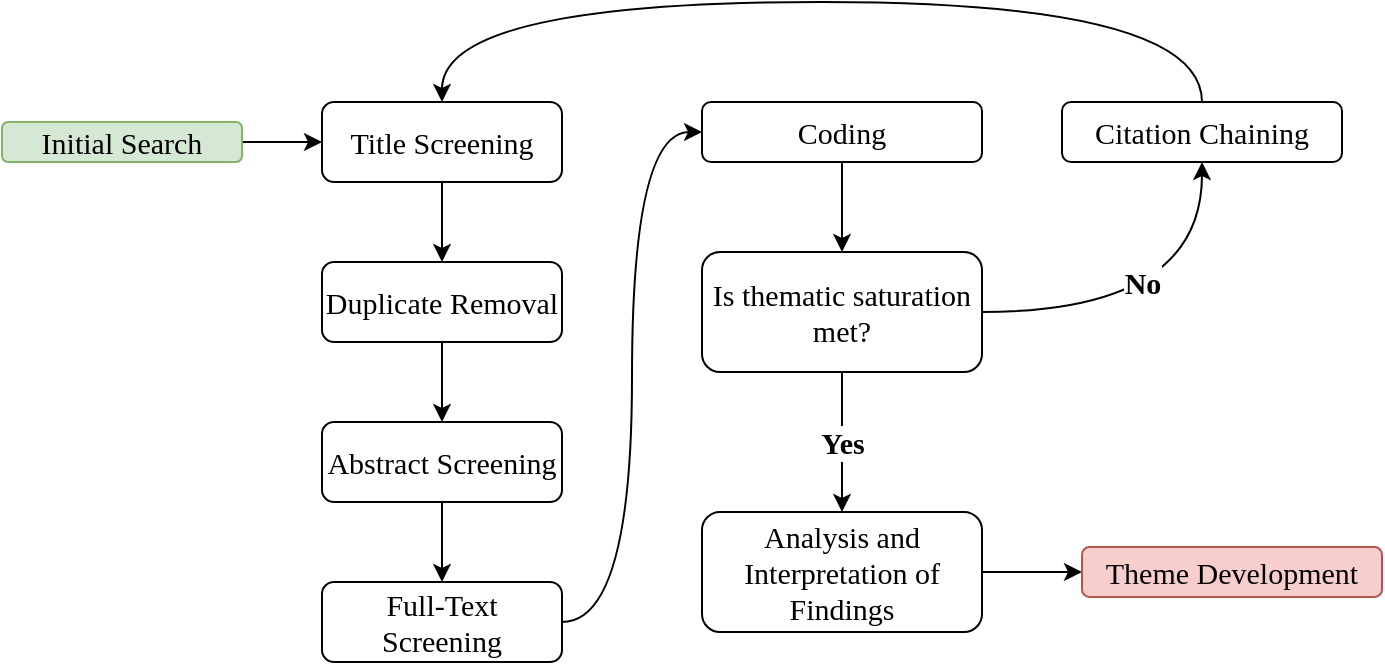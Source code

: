 <mxfile version="27.0.5">
  <diagram name="Page-1" id="muHeA2wIN7Br0-n2upKL">
    <mxGraphModel dx="1352" dy="1868" grid="1" gridSize="10" guides="1" tooltips="1" connect="1" arrows="1" fold="1" page="1" pageScale="1" pageWidth="850" pageHeight="1100" math="0" shadow="0">
      <root>
        <mxCell id="0" />
        <mxCell id="1" parent="0" />
        <mxCell id="XhsEv_M7SDo-VLpMQ4_O-34" value="" style="edgeStyle=orthogonalEdgeStyle;rounded=0;orthogonalLoop=1;jettySize=auto;html=1;fontSize=15;fontFamily=Tahoma;" edge="1" parent="1" source="XhsEv_M7SDo-VLpMQ4_O-35" target="XhsEv_M7SDo-VLpMQ4_O-37">
          <mxGeometry relative="1" as="geometry" />
        </mxCell>
        <mxCell id="XhsEv_M7SDo-VLpMQ4_O-35" value="Title Screening" style="rounded=1;whiteSpace=wrap;html=1;fontSize=15;fontFamily=Tahoma;" vertex="1" parent="1">
          <mxGeometry x="240" y="-990" width="120" height="40" as="geometry" />
        </mxCell>
        <mxCell id="XhsEv_M7SDo-VLpMQ4_O-36" value="" style="edgeStyle=orthogonalEdgeStyle;rounded=0;orthogonalLoop=1;jettySize=auto;html=1;fontSize=15;fontFamily=Tahoma;" edge="1" parent="1" source="XhsEv_M7SDo-VLpMQ4_O-37" target="XhsEv_M7SDo-VLpMQ4_O-39">
          <mxGeometry relative="1" as="geometry" />
        </mxCell>
        <mxCell id="XhsEv_M7SDo-VLpMQ4_O-37" value="Duplicate Removal" style="rounded=1;whiteSpace=wrap;html=1;fontSize=15;fontFamily=Tahoma;" vertex="1" parent="1">
          <mxGeometry x="240" y="-910" width="120" height="40" as="geometry" />
        </mxCell>
        <mxCell id="XhsEv_M7SDo-VLpMQ4_O-38" value="" style="edgeStyle=orthogonalEdgeStyle;rounded=0;orthogonalLoop=1;jettySize=auto;html=1;fontSize=15;fontFamily=Tahoma;" edge="1" parent="1" source="XhsEv_M7SDo-VLpMQ4_O-39" target="XhsEv_M7SDo-VLpMQ4_O-41">
          <mxGeometry relative="1" as="geometry" />
        </mxCell>
        <mxCell id="XhsEv_M7SDo-VLpMQ4_O-39" value="Abstract Screening" style="rounded=1;whiteSpace=wrap;html=1;fontSize=15;fontFamily=Tahoma;" vertex="1" parent="1">
          <mxGeometry x="240" y="-830" width="120" height="40" as="geometry" />
        </mxCell>
        <mxCell id="XhsEv_M7SDo-VLpMQ4_O-40" style="edgeStyle=orthogonalEdgeStyle;rounded=0;orthogonalLoop=1;jettySize=auto;html=1;entryX=0;entryY=0.5;entryDx=0;entryDy=0;curved=1;fontFamily=Tahoma;" edge="1" parent="1" source="XhsEv_M7SDo-VLpMQ4_O-41" target="XhsEv_M7SDo-VLpMQ4_O-43">
          <mxGeometry relative="1" as="geometry" />
        </mxCell>
        <mxCell id="XhsEv_M7SDo-VLpMQ4_O-41" value="Full-Text Screening" style="rounded=1;whiteSpace=wrap;html=1;fontSize=15;fontFamily=Tahoma;" vertex="1" parent="1">
          <mxGeometry x="240" y="-750" width="120" height="40" as="geometry" />
        </mxCell>
        <mxCell id="XhsEv_M7SDo-VLpMQ4_O-42" value="" style="edgeStyle=orthogonalEdgeStyle;rounded=0;orthogonalLoop=1;jettySize=auto;html=1;fontSize=15;fontFamily=Tahoma;" edge="1" parent="1" source="XhsEv_M7SDo-VLpMQ4_O-43" target="XhsEv_M7SDo-VLpMQ4_O-50">
          <mxGeometry relative="1" as="geometry" />
        </mxCell>
        <mxCell id="XhsEv_M7SDo-VLpMQ4_O-43" value="Coding" style="rounded=1;whiteSpace=wrap;html=1;fontSize=15;fontFamily=Tahoma;" vertex="1" parent="1">
          <mxGeometry x="430" y="-990" width="140" height="30" as="geometry" />
        </mxCell>
        <mxCell id="XhsEv_M7SDo-VLpMQ4_O-44" style="edgeStyle=orthogonalEdgeStyle;rounded=0;orthogonalLoop=1;jettySize=auto;html=1;entryX=0.5;entryY=0;entryDx=0;entryDy=0;curved=1;fontSize=15;exitX=0.5;exitY=0;exitDx=0;exitDy=0;fontFamily=Tahoma;" edge="1" parent="1" source="XhsEv_M7SDo-VLpMQ4_O-45" target="XhsEv_M7SDo-VLpMQ4_O-35">
          <mxGeometry relative="1" as="geometry">
            <Array as="points">
              <mxPoint x="680" y="-1040" />
              <mxPoint x="300" y="-1040" />
            </Array>
          </mxGeometry>
        </mxCell>
        <mxCell id="XhsEv_M7SDo-VLpMQ4_O-45" value="Citation Chaining" style="rounded=1;whiteSpace=wrap;html=1;fontSize=15;fontFamily=Tahoma;" vertex="1" parent="1">
          <mxGeometry x="610" y="-990" width="140" height="30" as="geometry" />
        </mxCell>
        <mxCell id="XhsEv_M7SDo-VLpMQ4_O-46" value="" style="edgeStyle=orthogonalEdgeStyle;rounded=0;orthogonalLoop=1;jettySize=auto;html=1;fontSize=15;fontFamily=Tahoma;" edge="1" parent="1" source="XhsEv_M7SDo-VLpMQ4_O-47" target="XhsEv_M7SDo-VLpMQ4_O-35">
          <mxGeometry relative="1" as="geometry" />
        </mxCell>
        <mxCell id="XhsEv_M7SDo-VLpMQ4_O-47" value="Initial Search" style="rounded=1;whiteSpace=wrap;html=1;fillColor=#d5e8d4;strokeColor=#82b366;fontSize=15;fontFamily=Tahoma;" vertex="1" parent="1">
          <mxGeometry x="80" y="-980" width="120" height="20" as="geometry" />
        </mxCell>
        <mxCell id="XhsEv_M7SDo-VLpMQ4_O-48" value="Yes" style="edgeStyle=orthogonalEdgeStyle;rounded=0;orthogonalLoop=1;jettySize=auto;html=1;fontSize=15;fontFamily=Tahoma;fontStyle=1" edge="1" parent="1" source="XhsEv_M7SDo-VLpMQ4_O-50" target="XhsEv_M7SDo-VLpMQ4_O-52">
          <mxGeometry relative="1" as="geometry" />
        </mxCell>
        <mxCell id="XhsEv_M7SDo-VLpMQ4_O-49" value="No" style="edgeStyle=orthogonalEdgeStyle;rounded=0;orthogonalLoop=1;jettySize=auto;html=1;entryX=0.5;entryY=1;entryDx=0;entryDy=0;curved=1;fontSize=15;fontFamily=Tahoma;fontStyle=1" edge="1" parent="1" source="XhsEv_M7SDo-VLpMQ4_O-50" target="XhsEv_M7SDo-VLpMQ4_O-45">
          <mxGeometry x="-0.135" y="15" relative="1" as="geometry">
            <mxPoint as="offset" />
          </mxGeometry>
        </mxCell>
        <mxCell id="XhsEv_M7SDo-VLpMQ4_O-50" value="Is thematic saturation met?" style="rounded=1;whiteSpace=wrap;html=1;fontSize=15;fontFamily=Tahoma;" vertex="1" parent="1">
          <mxGeometry x="430" y="-915" width="140" height="60" as="geometry" />
        </mxCell>
        <mxCell id="XhsEv_M7SDo-VLpMQ4_O-51" value="" style="edgeStyle=orthogonalEdgeStyle;rounded=0;orthogonalLoop=1;jettySize=auto;html=1;fontSize=15;fontFamily=Tahoma;" edge="1" parent="1" source="XhsEv_M7SDo-VLpMQ4_O-52" target="XhsEv_M7SDo-VLpMQ4_O-53">
          <mxGeometry relative="1" as="geometry" />
        </mxCell>
        <mxCell id="XhsEv_M7SDo-VLpMQ4_O-52" value="Analysis and Interpretation of Findings" style="rounded=1;whiteSpace=wrap;html=1;fontSize=15;fontFamily=Tahoma;" vertex="1" parent="1">
          <mxGeometry x="430" y="-785" width="140" height="60" as="geometry" />
        </mxCell>
        <mxCell id="XhsEv_M7SDo-VLpMQ4_O-53" value="Theme Development" style="rounded=1;whiteSpace=wrap;html=1;fillColor=#f8cecc;strokeColor=#b85450;fontSize=15;fontFamily=Tahoma;" vertex="1" parent="1">
          <mxGeometry x="620" y="-767.5" width="150" height="25" as="geometry" />
        </mxCell>
      </root>
    </mxGraphModel>
  </diagram>
</mxfile>
